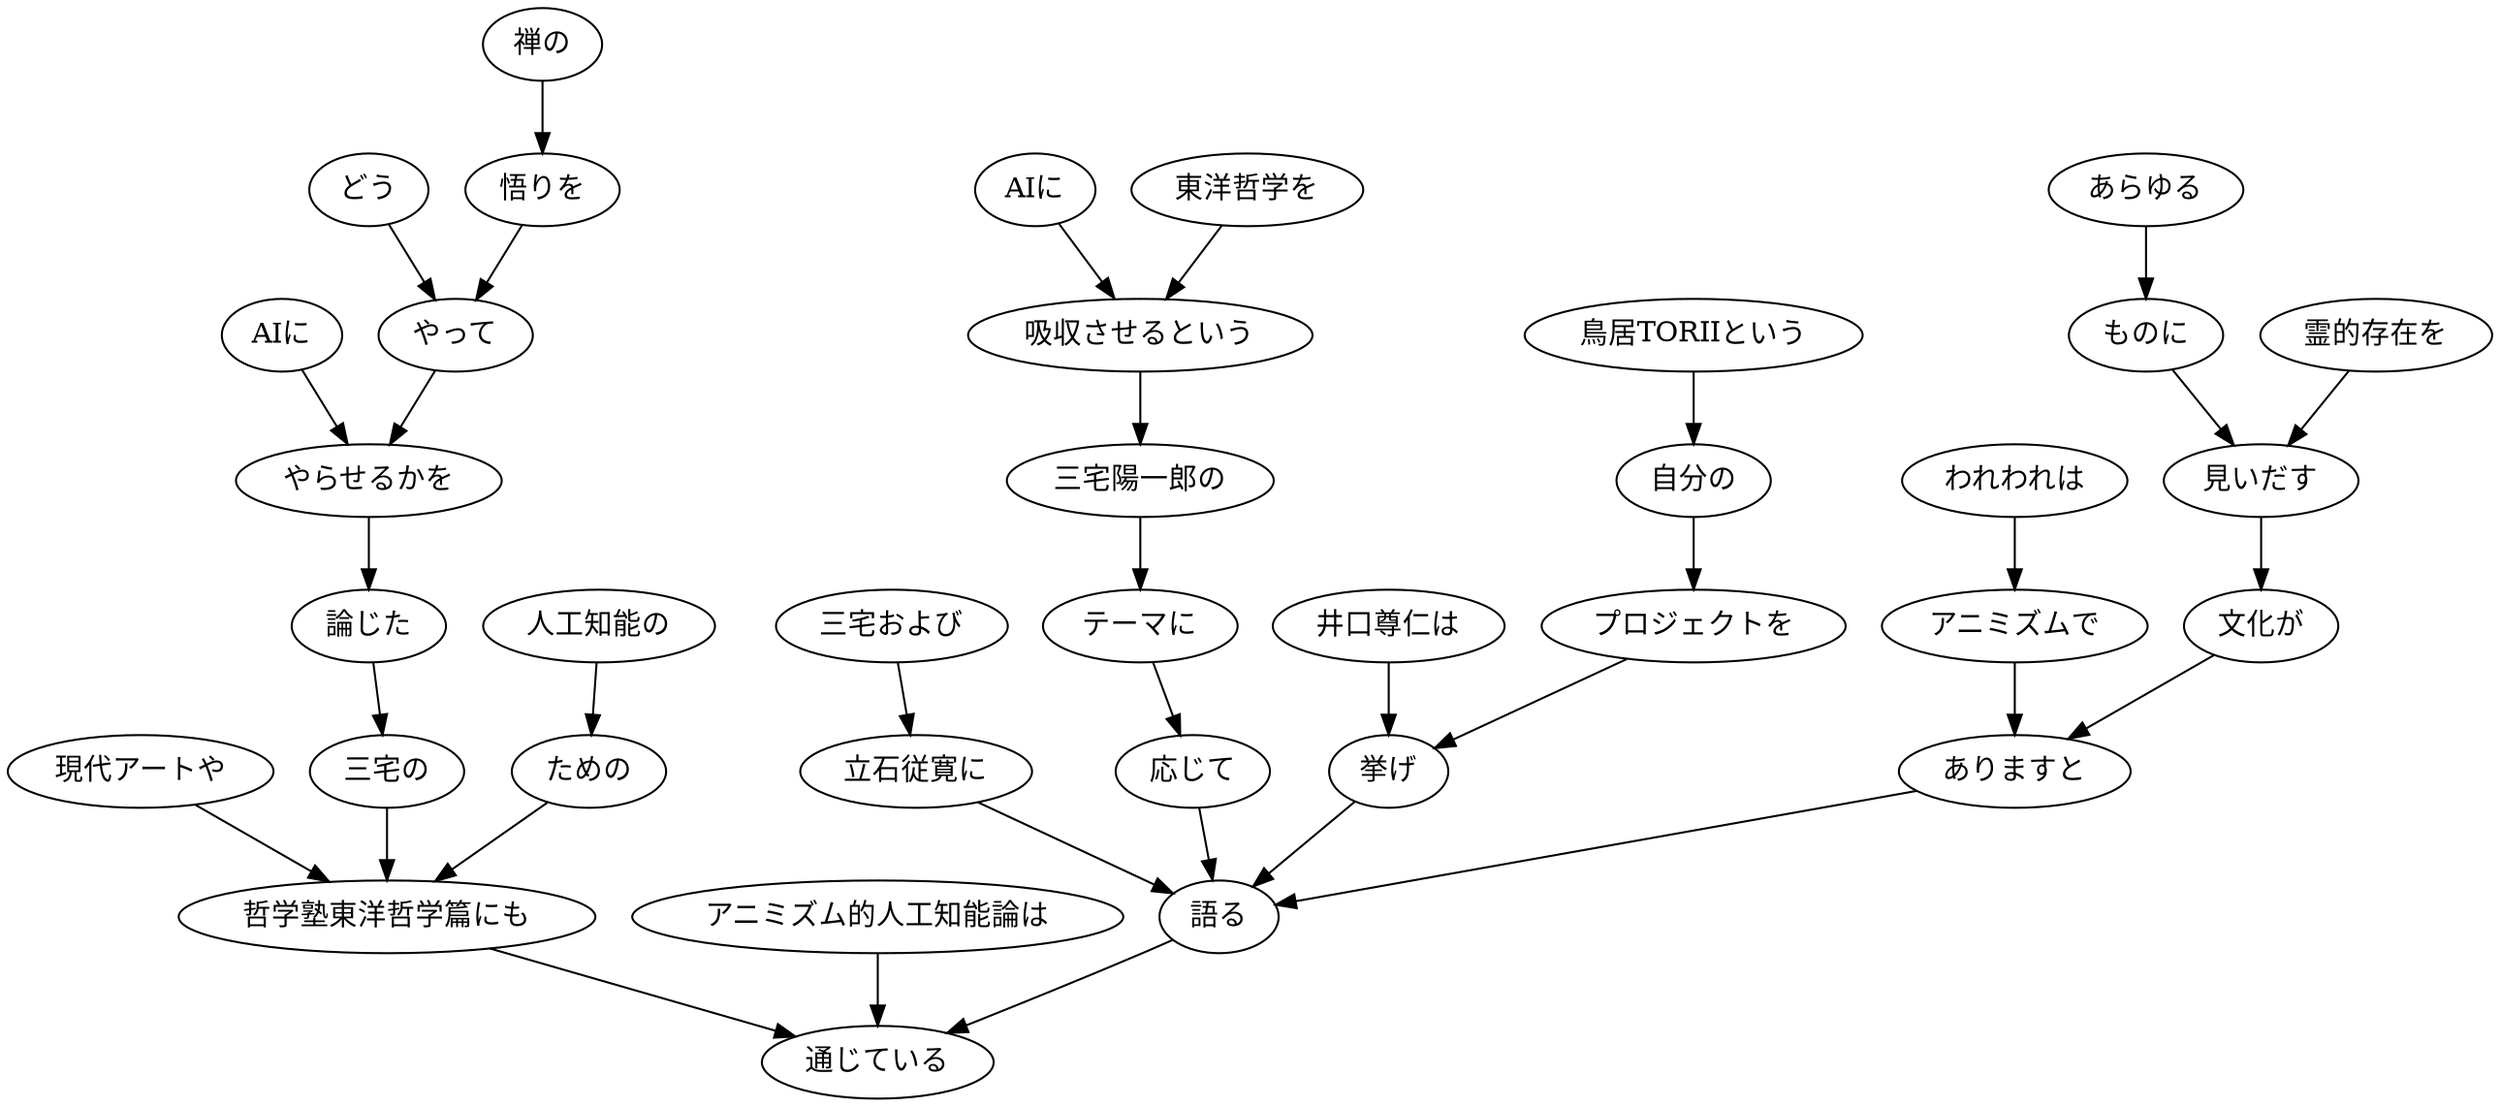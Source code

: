 // ans44
digraph {
	0 [label="東洋哲学を"]
	2 [label="吸収させるという"]
	0 -> 2
	1 [label="AIに"]
	2 [label="吸収させるという"]
	1 -> 2
	2 [label="吸収させるという"]
	3 [label="三宅陽一郎の"]
	2 -> 3
	3 [label="三宅陽一郎の"]
	4 [label="テーマに"]
	3 -> 4
	4 [label="テーマに"]
	5 [label="応じて"]
	4 -> 5
	5 [label="応じて"]
	21 [label="語る"]
	5 -> 21
	6 [label="井口尊仁は"]
	10 [label="挙げ"]
	6 -> 10
	7 [label="鳥居TORIIという"]
	8 [label="自分の"]
	7 -> 8
	8 [label="自分の"]
	9 [label="プロジェクトを"]
	8 -> 9
	9 [label="プロジェクトを"]
	10 [label="挙げ"]
	9 -> 10
	10 [label="挙げ"]
	21 [label="語る"]
	10 -> 21
	11 [label="われわれは"]
	12 [label="アニミズムで"]
	11 -> 12
	12 [label="アニミズムで"]
	18 [label="ありますと"]
	12 -> 18
	13 [label="あらゆる"]
	14 [label="ものに"]
	13 -> 14
	14 [label="ものに"]
	16 [label="見いだす"]
	14 -> 16
	15 [label="霊的存在を"]
	16 [label="見いだす"]
	15 -> 16
	16 [label="見いだす"]
	17 [label="文化が"]
	16 -> 17
	17 [label="文化が"]
	18 [label="ありますと"]
	17 -> 18
	18 [label="ありますと"]
	21 [label="語る"]
	18 -> 21
	19 [label="三宅および"]
	20 [label="立石従寛に"]
	19 -> 20
	20 [label="立石従寛に"]
	21 [label="語る"]
	20 -> 21
	21 [label="語る"]
	35 [label="通じている"]
	21 -> 35
	22 [label="アニミズム的人工知能論は"]
	35 [label="通じている"]
	22 -> 35
	23 [label="現代アートや"]
	34 [label="哲学塾東洋哲学篇にも"]
	23 -> 34
	24 [label="禅の"]
	25 [label="悟りを"]
	24 -> 25
	25 [label="悟りを"]
	27 [label="やって"]
	25 -> 27
	26 [label="どう"]
	27 [label="やって"]
	26 -> 27
	27 [label="やって"]
	29 [label="やらせるかを"]
	27 -> 29
	28 [label="AIに"]
	29 [label="やらせるかを"]
	28 -> 29
	29 [label="やらせるかを"]
	30 [label="論じた"]
	29 -> 30
	30 [label="論じた"]
	31 [label="三宅の"]
	30 -> 31
	31 [label="三宅の"]
	34 [label="哲学塾東洋哲学篇にも"]
	31 -> 34
	32 [label="人工知能の"]
	33 [label="ための"]
	32 -> 33
	33 [label="ための"]
	34 [label="哲学塾東洋哲学篇にも"]
	33 -> 34
	34 [label="哲学塾東洋哲学篇にも"]
	35 [label="通じている"]
	34 -> 35
}
